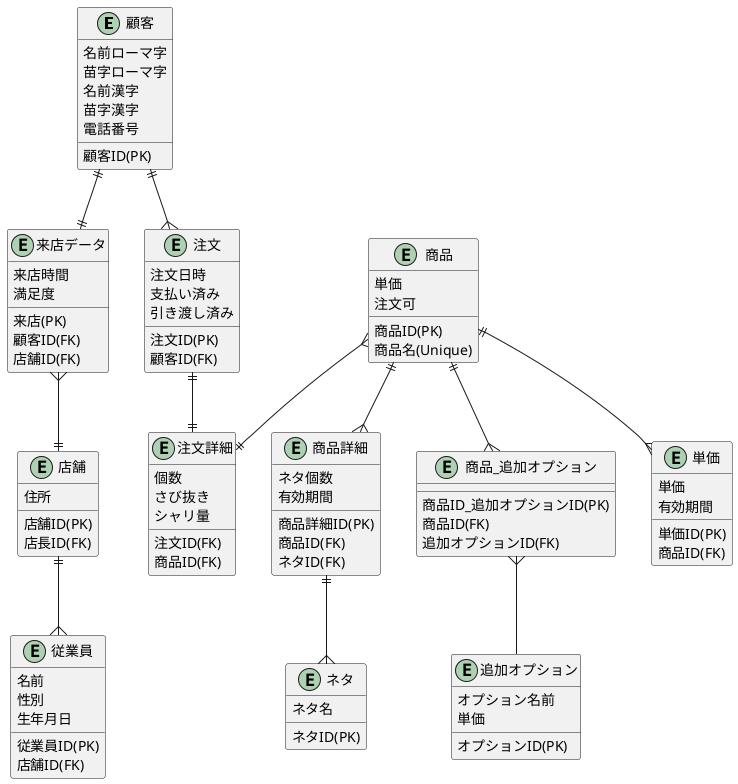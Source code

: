 @startuml
entity 顧客 {
    顧客ID(PK)
    名前ローマ字
    苗字ローマ字
    名前漢字
    苗字漢字
    電話番号
}

entity 来店データ {
    来店(PK)
    顧客ID(FK)
    店舗ID(FK)
    来店時間
    満足度
}

entity 店舗 {
    店舗ID(PK)
    住所
    店長ID(FK)
}

entity 従業員 {
    従業員ID(PK)
    名前
    性別
    生年月日
    店舗ID(FK)
}

entity ネタ {
    ネタID(PK)
    ネタ名
}

entity 商品詳細 {
    商品詳細ID(PK)
    商品ID(FK)
    ネタID(FK)
    ネタ個数
    有効期間
}

entity 商品_追加オプション {
    商品ID_追加オプションID(PK)
    商品ID(FK)
    追加オプションID(FK)
}

entity 追加オプション {
    オプションID(PK)
    オプション名前
    単価
}

entity 単価 {
    単価ID(PK)
    商品ID(FK)
    単価
    有効期間
}

entity 注文 {
    注文ID(PK)
    顧客ID(FK)
    注文日時
    支払い済み
    引き渡し済み
}

entity 商品 {
    商品ID(PK)
    商品名(Unique)
    単価
    注文可
}

entity 注文詳細{
    注文ID(FK)
    商品ID(FK)
    個数
    さび抜き
    シャリ量
}
顧客 ||--{ 注文
顧客 ||--|| 来店データ
来店データ }--|| 店舗
店舗 ||--{ 従業員
注文 ||--|| 注文詳細


商品 }--|| 注文詳細
商品 ||--{ 商品詳細
商品詳細 ||--{ ネタ
商品 ||--{ 単価
商品 ||--{ 商品_追加オプション
商品_追加オプション }-- 追加オプション
@enduml